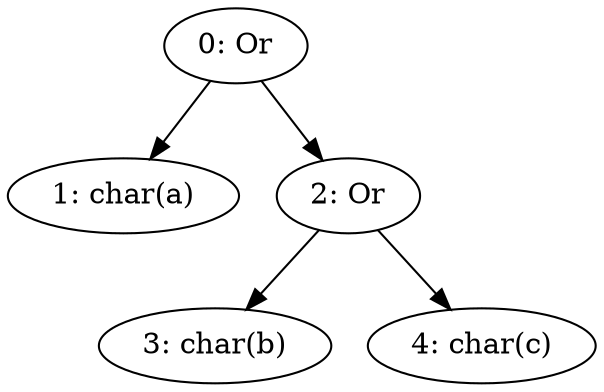 digraph AST {
	1 [label="1: char(a)"];
	3 [label="3: char(b)"];
	4 [label="4: char(c)"];
	2 [label="2: Or"];
	2 -> 3;
	2 -> 4;
	0 [label="0: Or"];
	0 -> 1;
	0 -> 2;
}
